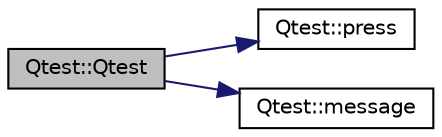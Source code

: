 digraph "Qtest::Qtest"
{
  edge [fontname="Helvetica",fontsize="10",labelfontname="Helvetica",labelfontsize="10"];
  node [fontname="Helvetica",fontsize="10",shape=record];
  rankdir="LR";
  Node0 [label="Qtest::Qtest",height=0.2,width=0.4,color="black", fillcolor="grey75", style="filled", fontcolor="black"];
  Node0 -> Node1 [color="midnightblue",fontsize="10",style="solid",fontname="Helvetica"];
  Node1 [label="Qtest::press",height=0.2,width=0.4,color="black", fillcolor="white", style="filled",URL="$class_qtest.html#a2b2add3d6c2cb03d35a9dc060bccd305",tooltip=": Message button clicked "];
  Node0 -> Node2 [color="midnightblue",fontsize="10",style="solid",fontname="Helvetica"];
  Node2 [label="Qtest::message",height=0.2,width=0.4,color="black", fillcolor="white", style="filled",URL="$class_qtest.html#a9f243d39202cbb5e134fb9b801a2eff2",tooltip=": Message button click "];
}
